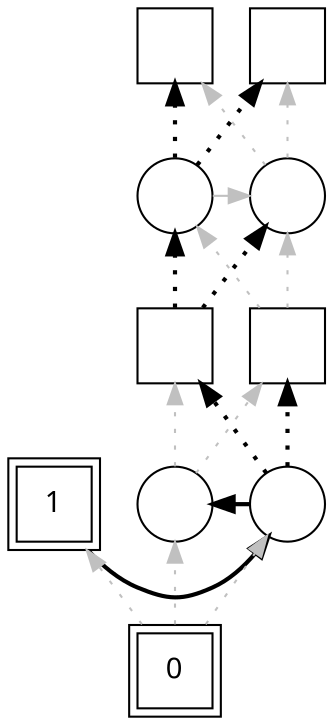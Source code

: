 digraph G {
rankdir = BT;
Node [ fontname="Arial Unicode Multicast"];
Player		[ label="1" shape=square peripheries=2];
Ground		[ label="0" shape=square peripheries=2];
Sausage1		[ label="" shape=circle];
Island0		[ label="" shape=square];
Island1		[ label="" shape=square];
Sausage3		[ label="" shape=circle];
Sausage0		[ label="" shape=circle];
Sausage2		[ label="" shape=circle];
Island2		[ label="" shape=square];
Island3		[ label="" shape=square];
{rank=same; Player,Sausage1};
{rank=same; Sausage1,Sausage3};
{rank=same; Sausage0,Sausage2};
	"Ground" -> "Player" [style=dotted color="gray"];
	"Player" -> "Sausage1" [constraint=false  penwidth=2];
	"Ground" -> "Sausage1" [style=dotted color="gray"];
	"Sausage1" -> "Island0" [style=dotted  penwidth=2];
	"Sausage1" -> "Island1" [style=dotted  penwidth=2];
	"Sausage1" -> "Sausage3" [constraint=false  penwidth=2];
	"Sausage3" -> "Island0" [style=dotted color="gray"];
	"Island0" -> "Sausage0" [style=dotted  penwidth=2];
	"Island0" -> "Sausage2" [style=dotted  penwidth=2];
	"Sausage3" -> "Island1" [style=dotted color="gray"];
	"Island1" -> "Sausage0" [style=dotted color="gray"];
	"Island1" -> "Sausage2" [style=dotted color="gray"];
	"Ground" -> "Sausage3" [style=dotted color="gray"];
	"Sausage0" -> "Island2" [style=dotted  penwidth=2];
	"Sausage0" -> "Island3" [style=dotted  penwidth=2];
	"Sausage0" -> "Sausage2" [constraint=false color="gray"];
	"Sausage2" -> "Island2" [style=dotted color="gray"];
	"Sausage2" -> "Island3" [style=dotted color="gray"];
}